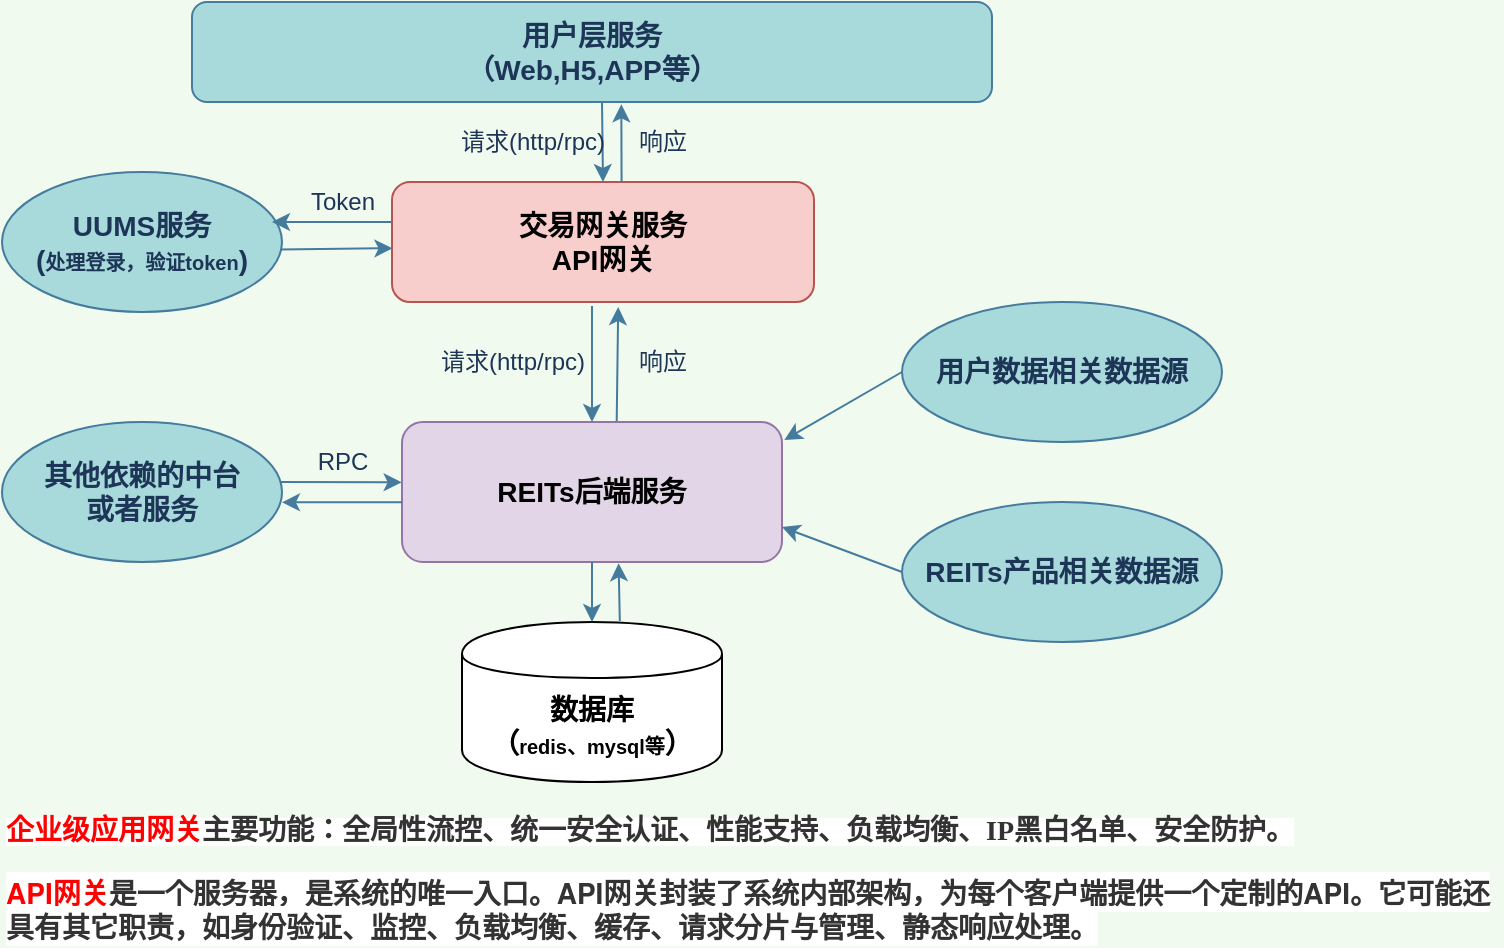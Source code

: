 <mxfile version="13.5.3" type="github">
  <diagram id="YtGcmlx5MdhKh6ri9F74" name="第 1 页">
    <mxGraphModel dx="865" dy="488" grid="1" gridSize="10" guides="1" tooltips="1" connect="1" arrows="1" fold="1" page="1" pageScale="1" pageWidth="827" pageHeight="1169" background="#F1FAEE" math="0" shadow="0">
      <root>
        <mxCell id="0" />
        <mxCell id="1" parent="0" />
        <mxCell id="OGBte0PvkTn54QuSE-R2-2" value="&lt;font style=&quot;font-size: 14px&quot;&gt;&lt;b&gt;用户层服务&lt;br&gt;（Web,H5,APP等）&lt;/b&gt;&lt;/font&gt;" style="rounded=1;whiteSpace=wrap;html=1;sketch=0;strokeColor=#457B9D;fillColor=#A8DADC;fontColor=#1D3557;" vertex="1" parent="1">
          <mxGeometry x="105" y="120" width="400" height="50" as="geometry" />
        </mxCell>
        <mxCell id="OGBte0PvkTn54QuSE-R2-4" value="&lt;b&gt;&lt;font style=&quot;font-size: 14px&quot;&gt;交易网关服务&lt;br&gt;API网关&lt;/font&gt;&lt;/b&gt;" style="rounded=1;whiteSpace=wrap;html=1;sketch=0;strokeColor=#b85450;fillColor=#f8cecc;" vertex="1" parent="1">
          <mxGeometry x="205" y="210" width="211" height="60" as="geometry" />
        </mxCell>
        <mxCell id="OGBte0PvkTn54QuSE-R2-5" value="&lt;span style=&quot;font-family: &amp;#34;helvetica neue&amp;#34; , &amp;#34;helvetica&amp;#34; , &amp;#34;verdana&amp;#34; , &amp;#34;arial&amp;#34; , sans-serif ; font-size: 14px ; font-style: normal ; letter-spacing: normal ; text-align: left ; text-indent: 0px ; text-transform: none ; word-spacing: 0px ; background-color: rgb(255 , 255 , 255) ; display: inline ; float: none&quot;&gt;&lt;b&gt;&lt;font color=&quot;#ff0000&quot;&gt;API网关&lt;/font&gt;&lt;font color=&quot;#333333&quot;&gt;是一个服务器，是系统的唯一入口。API网关封装了系统内部架构，为每个客户端提供一个定制的API。它可能还具有其它职责，如身份验证、监控、负载均衡、缓存、请求分片与管理、静态响应处理。&lt;/font&gt;&lt;/b&gt;&lt;/span&gt;" style="text;whiteSpace=wrap;html=1;fontColor=#1D3557;" vertex="1" parent="1">
          <mxGeometry x="10" y="550" width="750" height="40" as="geometry" />
        </mxCell>
        <mxCell id="OGBte0PvkTn54QuSE-R2-6" value="&lt;span style=&quot;font-family: &amp;#34;microsoft yahei&amp;#34; ; font-style: normal ; letter-spacing: normal ; text-align: justify ; text-indent: 0px ; text-transform: none ; word-spacing: 0px ; background-color: rgb(255 , 255 , 255) ; display: inline ; float: none&quot;&gt;&lt;font style=&quot;font-size: 14px&quot;&gt;&lt;b&gt;&lt;font color=&quot;#ff0000&quot;&gt;企业级应用网关&lt;/font&gt;&lt;font color=&quot;#333333&quot;&gt;主要功能：全局性流控、统一安全认证、性能支持、负载均衡、IP黑白名单、安全防护。&lt;/font&gt;&lt;/b&gt;&lt;/font&gt;&lt;/span&gt;" style="text;whiteSpace=wrap;html=1;fontColor=#1D3557;" vertex="1" parent="1">
          <mxGeometry x="10" y="520" width="710" height="30" as="geometry" />
        </mxCell>
        <mxCell id="OGBte0PvkTn54QuSE-R2-9" value="" style="endArrow=classic;html=1;strokeColor=#457B9D;fillColor=#A8DADC;fontColor=#1D3557;exitX=0.5;exitY=1;exitDx=0;exitDy=0;entryX=0.5;entryY=0;entryDx=0;entryDy=0;" edge="1" parent="1" target="OGBte0PvkTn54QuSE-R2-4">
          <mxGeometry width="50" height="50" relative="1" as="geometry">
            <mxPoint x="310" y="170" as="sourcePoint" />
            <mxPoint x="310" y="250" as="targetPoint" />
          </mxGeometry>
        </mxCell>
        <mxCell id="OGBte0PvkTn54QuSE-R2-11" value="&lt;b&gt;&lt;font style=&quot;font-size: 14px&quot;&gt;REITs后端服务&lt;/font&gt;&lt;/b&gt;" style="rounded=1;whiteSpace=wrap;html=1;sketch=0;strokeColor=#9673a6;fillColor=#e1d5e7;" vertex="1" parent="1">
          <mxGeometry x="210" y="330" width="190" height="70" as="geometry" />
        </mxCell>
        <mxCell id="OGBte0PvkTn54QuSE-R2-12" value="" style="endArrow=classic;html=1;strokeColor=#457B9D;fillColor=#A8DADC;fontColor=#1D3557;entryX=0.5;entryY=0;entryDx=0;entryDy=0;" edge="1" parent="1" target="OGBte0PvkTn54QuSE-R2-11">
          <mxGeometry width="50" height="50" relative="1" as="geometry">
            <mxPoint x="305" y="272" as="sourcePoint" />
            <mxPoint x="440" y="280" as="targetPoint" />
          </mxGeometry>
        </mxCell>
        <mxCell id="OGBte0PvkTn54QuSE-R2-15" value="&lt;font color=&quot;#000000&quot;&gt;&lt;b&gt;&lt;span style=&quot;font-size: 14px&quot;&gt;数据库&lt;/span&gt;&lt;br&gt;&lt;span style=&quot;font-size: 14px&quot;&gt;（&lt;/span&gt;&lt;font style=&quot;font-size: 10px&quot;&gt;redis、mysql等&lt;/font&gt;&lt;span style=&quot;font-size: 14px&quot;&gt;）&lt;/span&gt;&lt;br&gt;&lt;/b&gt;&lt;/font&gt;" style="shape=cylinder;whiteSpace=wrap;html=1;boundedLbl=1;backgroundOutline=1;rounded=0;sketch=0;" vertex="1" parent="1">
          <mxGeometry x="240" y="430" width="130" height="80" as="geometry" />
        </mxCell>
        <mxCell id="OGBte0PvkTn54QuSE-R2-16" value="" style="endArrow=classic;html=1;strokeColor=#457B9D;fillColor=#A8DADC;fontColor=#1D3557;entryX=0.5;entryY=0;entryDx=0;entryDy=0;" edge="1" parent="1" target="OGBte0PvkTn54QuSE-R2-15">
          <mxGeometry width="50" height="50" relative="1" as="geometry">
            <mxPoint x="305" y="400" as="sourcePoint" />
            <mxPoint x="440" y="380" as="targetPoint" />
          </mxGeometry>
        </mxCell>
        <mxCell id="OGBte0PvkTn54QuSE-R2-19" value="&lt;font style=&quot;font-size: 14px&quot;&gt;&lt;b&gt;用户数据相关数据源&lt;/b&gt;&lt;/font&gt;" style="ellipse;whiteSpace=wrap;html=1;rounded=0;sketch=0;strokeColor=#457B9D;fillColor=#A8DADC;fontColor=#1D3557;" vertex="1" parent="1">
          <mxGeometry x="460" y="270" width="160" height="70" as="geometry" />
        </mxCell>
        <mxCell id="OGBte0PvkTn54QuSE-R2-20" value="&lt;font style=&quot;font-size: 14px&quot;&gt;&lt;b&gt;REITs产品相关数据源&lt;/b&gt;&lt;/font&gt;" style="ellipse;whiteSpace=wrap;html=1;rounded=0;sketch=0;strokeColor=#457B9D;fillColor=#A8DADC;fontColor=#1D3557;" vertex="1" parent="1">
          <mxGeometry x="460" y="370" width="160" height="70" as="geometry" />
        </mxCell>
        <mxCell id="OGBte0PvkTn54QuSE-R2-21" value="" style="endArrow=classic;html=1;strokeColor=#457B9D;fillColor=#A8DADC;fontColor=#1D3557;exitX=0;exitY=0.5;exitDx=0;exitDy=0;entryX=1.006;entryY=0.129;entryDx=0;entryDy=0;entryPerimeter=0;" edge="1" parent="1" source="OGBte0PvkTn54QuSE-R2-19" target="OGBte0PvkTn54QuSE-R2-11">
          <mxGeometry width="50" height="50" relative="1" as="geometry">
            <mxPoint x="390" y="330" as="sourcePoint" />
            <mxPoint x="470" y="230" as="targetPoint" />
          </mxGeometry>
        </mxCell>
        <mxCell id="OGBte0PvkTn54QuSE-R2-22" value="" style="endArrow=classic;html=1;strokeColor=#457B9D;fillColor=#A8DADC;fontColor=#1D3557;exitX=0;exitY=0.5;exitDx=0;exitDy=0;entryX=1;entryY=0.75;entryDx=0;entryDy=0;" edge="1" parent="1" source="OGBte0PvkTn54QuSE-R2-20" target="OGBte0PvkTn54QuSE-R2-11">
          <mxGeometry width="50" height="50" relative="1" as="geometry">
            <mxPoint x="470" y="315" as="sourcePoint" />
            <mxPoint x="411.14" y="349.03" as="targetPoint" />
          </mxGeometry>
        </mxCell>
        <mxCell id="OGBte0PvkTn54QuSE-R2-24" value="" style="endArrow=classic;html=1;strokeColor=#457B9D;fillColor=#A8DADC;fontColor=#1D3557;exitX=0.565;exitY=-0.006;exitDx=0;exitDy=0;entryX=0.536;entryY=1.042;entryDx=0;entryDy=0;entryPerimeter=0;exitPerimeter=0;" edge="1" parent="1" source="OGBte0PvkTn54QuSE-R2-11" target="OGBte0PvkTn54QuSE-R2-4">
          <mxGeometry width="50" height="50" relative="1" as="geometry">
            <mxPoint x="480" y="325" as="sourcePoint" />
            <mxPoint x="421.14" y="359.03" as="targetPoint" />
          </mxGeometry>
        </mxCell>
        <mxCell id="OGBte0PvkTn54QuSE-R2-25" value="" style="endArrow=classic;html=1;strokeColor=#457B9D;fillColor=#A8DADC;fontColor=#1D3557;exitX=0.544;exitY=-0.006;exitDx=0;exitDy=0;entryX=0.546;entryY=1.029;entryDx=0;entryDy=0;entryPerimeter=0;exitPerimeter=0;" edge="1" parent="1" source="OGBte0PvkTn54QuSE-R2-4">
          <mxGeometry width="50" height="50" relative="1" as="geometry">
            <mxPoint x="442.86" y="170" as="sourcePoint" />
            <mxPoint x="319.66" y="171.16" as="targetPoint" />
          </mxGeometry>
        </mxCell>
        <mxCell id="OGBte0PvkTn54QuSE-R2-26" value="" style="endArrow=classic;html=1;strokeColor=#457B9D;fillColor=#A8DADC;fontColor=#1D3557;entryX=0.57;entryY=1.009;entryDx=0;entryDy=0;entryPerimeter=0;exitX=0.607;exitY=-0.006;exitDx=0;exitDy=0;exitPerimeter=0;" edge="1" parent="1" source="OGBte0PvkTn54QuSE-R2-15" target="OGBte0PvkTn54QuSE-R2-11">
          <mxGeometry width="50" height="50" relative="1" as="geometry">
            <mxPoint x="318" y="427" as="sourcePoint" />
            <mxPoint x="441.14" y="379.03" as="targetPoint" />
          </mxGeometry>
        </mxCell>
        <mxCell id="OGBte0PvkTn54QuSE-R2-28" value="响应" style="text;html=1;resizable=0;autosize=1;align=center;verticalAlign=middle;points=[];fillColor=none;strokeColor=none;rounded=0;sketch=0;fontColor=#1D3557;" vertex="1" parent="1">
          <mxGeometry x="320" y="180" width="40" height="20" as="geometry" />
        </mxCell>
        <mxCell id="OGBte0PvkTn54QuSE-R2-29" value="响应" style="text;html=1;resizable=0;autosize=1;align=center;verticalAlign=middle;points=[];fillColor=none;strokeColor=none;rounded=0;sketch=0;fontColor=#1D3557;" vertex="1" parent="1">
          <mxGeometry x="320" y="290" width="40" height="20" as="geometry" />
        </mxCell>
        <mxCell id="OGBte0PvkTn54QuSE-R2-31" value="&lt;font style=&quot;font-size: 14px&quot;&gt;&lt;b&gt;其他依赖的中台&lt;br&gt;或者服务&lt;/b&gt;&lt;/font&gt;" style="ellipse;whiteSpace=wrap;html=1;rounded=0;sketch=0;strokeColor=#457B9D;fillColor=#A8DADC;fontColor=#1D3557;" vertex="1" parent="1">
          <mxGeometry x="10" y="330" width="140" height="70" as="geometry" />
        </mxCell>
        <mxCell id="OGBte0PvkTn54QuSE-R2-32" value="" style="endArrow=classic;html=1;strokeColor=#457B9D;fillColor=#A8DADC;fontColor=#1D3557;entryX=-0.001;entryY=0.431;entryDx=0;entryDy=0;entryPerimeter=0;exitX=0.993;exitY=0.428;exitDx=0;exitDy=0;exitPerimeter=0;" edge="1" parent="1" source="OGBte0PvkTn54QuSE-R2-31" target="OGBte0PvkTn54QuSE-R2-11">
          <mxGeometry width="50" height="50" relative="1" as="geometry">
            <mxPoint x="171" y="360" as="sourcePoint" />
            <mxPoint x="160" y="270" as="targetPoint" />
          </mxGeometry>
        </mxCell>
        <mxCell id="OGBte0PvkTn54QuSE-R2-33" value="" style="endArrow=classic;html=1;strokeColor=#457B9D;fillColor=#A8DADC;fontColor=#1D3557;entryX=1;entryY=0.574;entryDx=0;entryDy=0;entryPerimeter=0;exitX=0;exitY=0.574;exitDx=0;exitDy=0;exitPerimeter=0;" edge="1" parent="1" source="OGBte0PvkTn54QuSE-R2-11" target="OGBte0PvkTn54QuSE-R2-31">
          <mxGeometry width="50" height="50" relative="1" as="geometry">
            <mxPoint x="178.88" y="369.96" as="sourcePoint" />
            <mxPoint x="219.81" y="370.17" as="targetPoint" />
          </mxGeometry>
        </mxCell>
        <mxCell id="OGBte0PvkTn54QuSE-R2-34" value="RPC" style="text;html=1;resizable=0;autosize=1;align=center;verticalAlign=middle;points=[];fillColor=none;strokeColor=none;rounded=0;sketch=0;fontColor=#1D3557;" vertex="1" parent="1">
          <mxGeometry x="160" y="340" width="40" height="20" as="geometry" />
        </mxCell>
        <mxCell id="OGBte0PvkTn54QuSE-R2-36" value="请求(http/rpc)" style="text;html=1;resizable=0;autosize=1;align=center;verticalAlign=middle;points=[];fillColor=none;strokeColor=none;rounded=0;sketch=0;fontColor=#1D3557;" vertex="1" parent="1">
          <mxGeometry x="220" y="290" width="90" height="20" as="geometry" />
        </mxCell>
        <mxCell id="OGBte0PvkTn54QuSE-R2-37" value="请求(http/rpc)" style="text;html=1;resizable=0;autosize=1;align=center;verticalAlign=middle;points=[];fillColor=none;strokeColor=none;rounded=0;sketch=0;fontColor=#1D3557;" vertex="1" parent="1">
          <mxGeometry x="230" y="180" width="90" height="20" as="geometry" />
        </mxCell>
        <mxCell id="OGBte0PvkTn54QuSE-R2-38" value="&lt;b&gt;&lt;span style=&quot;font-size: 14px&quot;&gt;UUMS服务&lt;/span&gt;&lt;br&gt;&lt;span style=&quot;font-size: 14px&quot;&gt;(&lt;/span&gt;&lt;font style=&quot;font-size: 10px&quot;&gt;处理登录，验证token&lt;/font&gt;&lt;span style=&quot;font-size: 14px&quot;&gt;)&lt;/span&gt;&lt;br&gt;&lt;/b&gt;" style="ellipse;whiteSpace=wrap;html=1;rounded=0;sketch=0;strokeColor=#457B9D;fillColor=#A8DADC;fontColor=#1D3557;" vertex="1" parent="1">
          <mxGeometry x="10" y="205" width="140" height="70" as="geometry" />
        </mxCell>
        <mxCell id="OGBte0PvkTn54QuSE-R2-39" value="" style="endArrow=classic;html=1;strokeColor=#457B9D;fillColor=#A8DADC;fontColor=#1D3557;exitX=0.994;exitY=0.553;exitDx=0;exitDy=0;exitPerimeter=0;entryX=0.001;entryY=0.552;entryDx=0;entryDy=0;entryPerimeter=0;" edge="1" parent="1" source="OGBte0PvkTn54QuSE-R2-38" target="OGBte0PvkTn54QuSE-R2-4">
          <mxGeometry width="50" height="50" relative="1" as="geometry">
            <mxPoint x="200" y="275.0" as="sourcePoint" />
            <mxPoint x="205" y="245" as="targetPoint" />
          </mxGeometry>
        </mxCell>
        <mxCell id="OGBte0PvkTn54QuSE-R2-40" value="" style="endArrow=classic;html=1;strokeColor=#457B9D;fillColor=#A8DADC;fontColor=#1D3557;entryX=1;entryY=0.574;entryDx=0;entryDy=0;entryPerimeter=0;exitX=0;exitY=0.574;exitDx=0;exitDy=0;exitPerimeter=0;" edge="1" parent="1">
          <mxGeometry width="50" height="50" relative="1" as="geometry">
            <mxPoint x="205" y="230.0" as="sourcePoint" />
            <mxPoint x="145" y="230.0" as="targetPoint" />
          </mxGeometry>
        </mxCell>
        <mxCell id="OGBte0PvkTn54QuSE-R2-41" value="Token" style="text;html=1;resizable=0;autosize=1;align=center;verticalAlign=middle;points=[];fillColor=none;strokeColor=none;rounded=0;sketch=0;fontColor=#1D3557;" vertex="1" parent="1">
          <mxGeometry x="155" y="210" width="50" height="20" as="geometry" />
        </mxCell>
      </root>
    </mxGraphModel>
  </diagram>
</mxfile>
